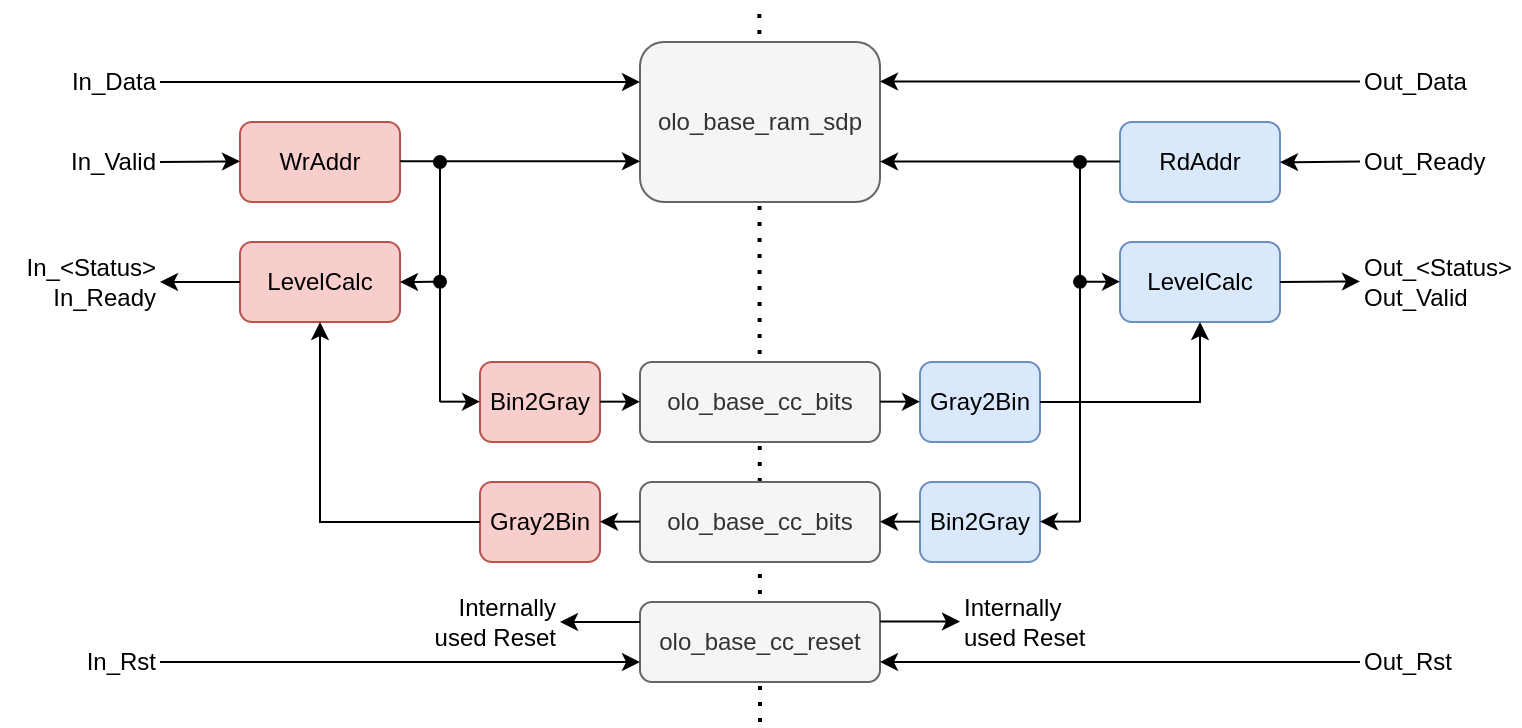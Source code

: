 <mxfile version="24.7.8" pages="2">
  <diagram name="olo_base_fifo_async" id="sQZPAQ0m2a0brsjAJA3f">
    <mxGraphModel dx="1378" dy="843" grid="1" gridSize="10" guides="1" tooltips="1" connect="1" arrows="1" fold="1" page="1" pageScale="1" pageWidth="10000" pageHeight="10000" math="0" shadow="0">
      <root>
        <mxCell id="0" />
        <mxCell id="1" parent="0" />
        <mxCell id="BS4bdiccRaYcMO0Jhtpn-1" value="" style="endArrow=none;dashed=1;html=1;dashPattern=1 3;strokeWidth=2;rounded=0;" parent="1" edge="1">
          <mxGeometry width="50" height="50" relative="1" as="geometry">
            <mxPoint x="700" y="660" as="sourcePoint" />
            <mxPoint x="699.66" y="300" as="targetPoint" />
          </mxGeometry>
        </mxCell>
        <mxCell id="BS4bdiccRaYcMO0Jhtpn-2" value="In_Valid" style="text;html=1;align=right;verticalAlign=middle;whiteSpace=wrap;rounded=0;" parent="1" vertex="1">
          <mxGeometry x="340" y="370" width="60" height="20" as="geometry" />
        </mxCell>
        <mxCell id="BS4bdiccRaYcMO0Jhtpn-3" value="olo_base_ram_sdp" style="rounded=1;whiteSpace=wrap;html=1;fillColor=#f5f5f5;strokeColor=#666666;fontColor=#333333;" parent="1" vertex="1">
          <mxGeometry x="640" y="320" width="120" height="80" as="geometry" />
        </mxCell>
        <mxCell id="BS4bdiccRaYcMO0Jhtpn-4" value="olo_base_cc_bits" style="rounded=1;whiteSpace=wrap;html=1;fillColor=#f5f5f5;strokeColor=#666666;fontColor=#333333;" parent="1" vertex="1">
          <mxGeometry x="640" y="480" width="120" height="40" as="geometry" />
        </mxCell>
        <mxCell id="BS4bdiccRaYcMO0Jhtpn-5" value="olo_base_cc_bits" style="rounded=1;whiteSpace=wrap;html=1;fillColor=#f5f5f5;strokeColor=#666666;fontColor=#333333;" parent="1" vertex="1">
          <mxGeometry x="640" y="540" width="120" height="40" as="geometry" />
        </mxCell>
        <mxCell id="BS4bdiccRaYcMO0Jhtpn-6" value="olo_base_cc_reset" style="rounded=1;whiteSpace=wrap;html=1;fillColor=#f5f5f5;strokeColor=#666666;fontColor=#333333;" parent="1" vertex="1">
          <mxGeometry x="640" y="600" width="120" height="40" as="geometry" />
        </mxCell>
        <mxCell id="BS4bdiccRaYcMO0Jhtpn-7" value="" style="endArrow=classic;html=1;rounded=0;" parent="1" edge="1">
          <mxGeometry width="50" height="50" relative="1" as="geometry">
            <mxPoint x="400" y="630" as="sourcePoint" />
            <mxPoint x="640" y="630" as="targetPoint" />
          </mxGeometry>
        </mxCell>
        <mxCell id="BS4bdiccRaYcMO0Jhtpn-8" value="WrAddr" style="rounded=1;whiteSpace=wrap;html=1;fillColor=#f8cecc;strokeColor=#b85450;fontColor=#000000;" parent="1" vertex="1">
          <mxGeometry x="440" y="360" width="80" height="40" as="geometry" />
        </mxCell>
        <mxCell id="BS4bdiccRaYcMO0Jhtpn-9" value="LevelCalc" style="rounded=1;whiteSpace=wrap;html=1;fillColor=#f8cecc;strokeColor=#b85450;fontColor=#000000;" parent="1" vertex="1">
          <mxGeometry x="440" y="420" width="80" height="40" as="geometry" />
        </mxCell>
        <mxCell id="BS4bdiccRaYcMO0Jhtpn-10" value="Bin2Gray" style="rounded=1;whiteSpace=wrap;html=1;fillColor=#f8cecc;strokeColor=#b85450;fontColor=#000000;" parent="1" vertex="1">
          <mxGeometry x="560" y="480" width="60" height="40" as="geometry" />
        </mxCell>
        <mxCell id="BS4bdiccRaYcMO0Jhtpn-11" value="Gray2Bin" style="rounded=1;whiteSpace=wrap;html=1;fillColor=#f8cecc;strokeColor=#b85450;fontColor=#000000;" parent="1" vertex="1">
          <mxGeometry x="560" y="540" width="60" height="40" as="geometry" />
        </mxCell>
        <mxCell id="BS4bdiccRaYcMO0Jhtpn-12" value="Bin2Gray" style="rounded=1;whiteSpace=wrap;html=1;fillColor=#dae8fc;strokeColor=#6c8ebf;fontColor=#000000;" parent="1" vertex="1">
          <mxGeometry x="780" y="540" width="60" height="40" as="geometry" />
        </mxCell>
        <mxCell id="BS4bdiccRaYcMO0Jhtpn-13" value="Gray2Bin" style="rounded=1;whiteSpace=wrap;html=1;fillColor=#dae8fc;strokeColor=#6c8ebf;fontColor=#000000;" parent="1" vertex="1">
          <mxGeometry x="780" y="480" width="60" height="40" as="geometry" />
        </mxCell>
        <mxCell id="BS4bdiccRaYcMO0Jhtpn-14" value="RdAddr" style="rounded=1;whiteSpace=wrap;html=1;fillColor=#dae8fc;strokeColor=#6c8ebf;fontColor=#000000;" parent="1" vertex="1">
          <mxGeometry x="880" y="360" width="80" height="40" as="geometry" />
        </mxCell>
        <mxCell id="BS4bdiccRaYcMO0Jhtpn-15" value="LevelCalc" style="rounded=1;whiteSpace=wrap;html=1;fillColor=#dae8fc;strokeColor=#6c8ebf;fontColor=#000000;" parent="1" vertex="1">
          <mxGeometry x="880" y="420" width="80" height="40" as="geometry" />
        </mxCell>
        <mxCell id="BS4bdiccRaYcMO0Jhtpn-16" value="" style="endArrow=classic;html=1;rounded=0;" parent="1" edge="1">
          <mxGeometry width="50" height="50" relative="1" as="geometry">
            <mxPoint x="400" y="340" as="sourcePoint" />
            <mxPoint x="640" y="340" as="targetPoint" />
          </mxGeometry>
        </mxCell>
        <mxCell id="BS4bdiccRaYcMO0Jhtpn-17" value="" style="endArrow=classic;html=1;rounded=0;" parent="1" edge="1">
          <mxGeometry width="50" height="50" relative="1" as="geometry">
            <mxPoint x="400" y="380" as="sourcePoint" />
            <mxPoint x="440" y="379.66" as="targetPoint" />
          </mxGeometry>
        </mxCell>
        <mxCell id="BS4bdiccRaYcMO0Jhtpn-18" value="In_Data" style="text;html=1;align=right;verticalAlign=middle;whiteSpace=wrap;rounded=0;" parent="1" vertex="1">
          <mxGeometry x="340" y="330" width="60" height="20" as="geometry" />
        </mxCell>
        <mxCell id="BS4bdiccRaYcMO0Jhtpn-19" value="" style="endArrow=classic;html=1;rounded=0;" parent="1" edge="1">
          <mxGeometry width="50" height="50" relative="1" as="geometry">
            <mxPoint x="440" y="440" as="sourcePoint" />
            <mxPoint x="400" y="440" as="targetPoint" />
          </mxGeometry>
        </mxCell>
        <mxCell id="BS4bdiccRaYcMO0Jhtpn-20" value="In_&amp;lt;Status&amp;gt;&lt;div&gt;In_Ready&lt;/div&gt;" style="text;html=1;align=right;verticalAlign=middle;whiteSpace=wrap;rounded=0;" parent="1" vertex="1">
          <mxGeometry x="320" y="430" width="80" height="20" as="geometry" />
        </mxCell>
        <mxCell id="BS4bdiccRaYcMO0Jhtpn-21" value="" style="endArrow=classic;html=1;rounded=0;" parent="1" edge="1">
          <mxGeometry width="50" height="50" relative="1" as="geometry">
            <mxPoint x="520" y="379.66" as="sourcePoint" />
            <mxPoint x="640" y="379.66" as="targetPoint" />
          </mxGeometry>
        </mxCell>
        <mxCell id="BS4bdiccRaYcMO0Jhtpn-22" value="" style="endArrow=none;html=1;rounded=0;startArrow=oval;startFill=1;" parent="1" edge="1">
          <mxGeometry width="50" height="50" relative="1" as="geometry">
            <mxPoint x="540" y="380" as="sourcePoint" />
            <mxPoint x="540" y="500" as="targetPoint" />
            <Array as="points" />
          </mxGeometry>
        </mxCell>
        <mxCell id="BS4bdiccRaYcMO0Jhtpn-23" value="" style="endArrow=classic;html=1;rounded=0;" parent="1" edge="1">
          <mxGeometry width="50" height="50" relative="1" as="geometry">
            <mxPoint x="540" y="499.83" as="sourcePoint" />
            <mxPoint x="560" y="499.83" as="targetPoint" />
          </mxGeometry>
        </mxCell>
        <mxCell id="BS4bdiccRaYcMO0Jhtpn-24" value="" style="endArrow=classic;html=1;rounded=0;startArrow=oval;startFill=1;entryX=1;entryY=0.5;entryDx=0;entryDy=0;" parent="1" target="BS4bdiccRaYcMO0Jhtpn-9" edge="1">
          <mxGeometry width="50" height="50" relative="1" as="geometry">
            <mxPoint x="540" y="439.9" as="sourcePoint" />
            <mxPoint x="560" y="439.9" as="targetPoint" />
          </mxGeometry>
        </mxCell>
        <mxCell id="BS4bdiccRaYcMO0Jhtpn-25" value="" style="endArrow=classic;html=1;rounded=0;entryX=0.5;entryY=1;entryDx=0;entryDy=0;" parent="1" target="BS4bdiccRaYcMO0Jhtpn-9" edge="1">
          <mxGeometry width="50" height="50" relative="1" as="geometry">
            <mxPoint x="560" y="560" as="sourcePoint" />
            <mxPoint x="610" y="510" as="targetPoint" />
            <Array as="points">
              <mxPoint x="480" y="560" />
            </Array>
          </mxGeometry>
        </mxCell>
        <mxCell id="BS4bdiccRaYcMO0Jhtpn-26" value="Internally used Reset" style="text;html=1;align=right;verticalAlign=middle;whiteSpace=wrap;rounded=0;" parent="1" vertex="1">
          <mxGeometry x="520" y="600" width="80" height="20" as="geometry" />
        </mxCell>
        <mxCell id="BS4bdiccRaYcMO0Jhtpn-27" value="" style="endArrow=classic;html=1;rounded=0;" parent="1" edge="1">
          <mxGeometry width="50" height="50" relative="1" as="geometry">
            <mxPoint x="640" y="610" as="sourcePoint" />
            <mxPoint x="600" y="610" as="targetPoint" />
          </mxGeometry>
        </mxCell>
        <mxCell id="BS4bdiccRaYcMO0Jhtpn-28" value="In_Rst" style="text;html=1;align=right;verticalAlign=middle;whiteSpace=wrap;rounded=0;" parent="1" vertex="1">
          <mxGeometry x="340" y="620" width="60" height="20" as="geometry" />
        </mxCell>
        <mxCell id="BS4bdiccRaYcMO0Jhtpn-29" value="" style="endArrow=none;html=1;rounded=0;startArrow=classic;startFill=1;endFill=0;" parent="1" edge="1">
          <mxGeometry width="50" height="50" relative="1" as="geometry">
            <mxPoint x="760" y="339.71" as="sourcePoint" />
            <mxPoint x="1000" y="339.71" as="targetPoint" />
          </mxGeometry>
        </mxCell>
        <mxCell id="BS4bdiccRaYcMO0Jhtpn-30" value="" style="endArrow=none;html=1;rounded=0;startArrow=classic;startFill=1;endFill=0;" parent="1" edge="1">
          <mxGeometry width="50" height="50" relative="1" as="geometry">
            <mxPoint x="960" y="380.14" as="sourcePoint" />
            <mxPoint x="1000" y="379.8" as="targetPoint" />
          </mxGeometry>
        </mxCell>
        <mxCell id="BS4bdiccRaYcMO0Jhtpn-31" value="" style="endArrow=none;html=1;rounded=0;startArrow=classic;startFill=1;endFill=0;" parent="1" edge="1">
          <mxGeometry width="50" height="50" relative="1" as="geometry">
            <mxPoint x="760" y="379.8" as="sourcePoint" />
            <mxPoint x="880" y="379.8" as="targetPoint" />
          </mxGeometry>
        </mxCell>
        <mxCell id="BS4bdiccRaYcMO0Jhtpn-32" value="" style="endArrow=none;html=1;rounded=0;startArrow=oval;startFill=1;" parent="1" edge="1">
          <mxGeometry width="50" height="50" relative="1" as="geometry">
            <mxPoint x="860" y="380" as="sourcePoint" />
            <mxPoint x="860" y="560" as="targetPoint" />
            <Array as="points" />
          </mxGeometry>
        </mxCell>
        <mxCell id="BS4bdiccRaYcMO0Jhtpn-33" value="" style="endArrow=none;html=1;rounded=0;startArrow=classic;startFill=1;endFill=0;" parent="1" edge="1">
          <mxGeometry width="50" height="50" relative="1" as="geometry">
            <mxPoint x="840" y="559.8" as="sourcePoint" />
            <mxPoint x="860" y="559.8" as="targetPoint" />
          </mxGeometry>
        </mxCell>
        <mxCell id="BS4bdiccRaYcMO0Jhtpn-34" value="" style="endArrow=classic;html=1;rounded=0;" parent="1" edge="1">
          <mxGeometry width="50" height="50" relative="1" as="geometry">
            <mxPoint x="620" y="499.83" as="sourcePoint" />
            <mxPoint x="640" y="499.83" as="targetPoint" />
          </mxGeometry>
        </mxCell>
        <mxCell id="BS4bdiccRaYcMO0Jhtpn-35" value="" style="endArrow=none;html=1;rounded=0;startArrow=classic;startFill=1;endFill=0;" parent="1" edge="1">
          <mxGeometry width="50" height="50" relative="1" as="geometry">
            <mxPoint x="620" y="559.83" as="sourcePoint" />
            <mxPoint x="640" y="559.83" as="targetPoint" />
          </mxGeometry>
        </mxCell>
        <mxCell id="BS4bdiccRaYcMO0Jhtpn-36" value="" style="endArrow=classic;html=1;rounded=0;" parent="1" edge="1">
          <mxGeometry width="50" height="50" relative="1" as="geometry">
            <mxPoint x="760" y="499.83" as="sourcePoint" />
            <mxPoint x="780" y="499.83" as="targetPoint" />
          </mxGeometry>
        </mxCell>
        <mxCell id="BS4bdiccRaYcMO0Jhtpn-37" value="" style="endArrow=classic;html=1;rounded=0;exitX=1;exitY=0.5;exitDx=0;exitDy=0;entryX=0.5;entryY=1;entryDx=0;entryDy=0;" parent="1" source="BS4bdiccRaYcMO0Jhtpn-13" target="BS4bdiccRaYcMO0Jhtpn-15" edge="1">
          <mxGeometry width="50" height="50" relative="1" as="geometry">
            <mxPoint x="870" y="570" as="sourcePoint" />
            <mxPoint x="920" y="520" as="targetPoint" />
            <Array as="points">
              <mxPoint x="920" y="500" />
            </Array>
          </mxGeometry>
        </mxCell>
        <mxCell id="BS4bdiccRaYcMO0Jhtpn-38" value="" style="endArrow=none;html=1;rounded=0;startArrow=classic;startFill=1;endFill=0;" parent="1" edge="1">
          <mxGeometry width="50" height="50" relative="1" as="geometry">
            <mxPoint x="760" y="559.83" as="sourcePoint" />
            <mxPoint x="780" y="559.83" as="targetPoint" />
          </mxGeometry>
        </mxCell>
        <mxCell id="BS4bdiccRaYcMO0Jhtpn-39" value="" style="endArrow=oval;html=1;rounded=0;startArrow=classic;startFill=1;entryX=1;entryY=0.5;entryDx=0;entryDy=0;endFill=1;" parent="1" edge="1">
          <mxGeometry width="50" height="50" relative="1" as="geometry">
            <mxPoint x="880" y="439.83" as="sourcePoint" />
            <mxPoint x="860" y="439.93" as="targetPoint" />
          </mxGeometry>
        </mxCell>
        <mxCell id="BS4bdiccRaYcMO0Jhtpn-40" value="" style="endArrow=none;html=1;rounded=0;startArrow=classic;startFill=1;endFill=0;" parent="1" edge="1">
          <mxGeometry width="50" height="50" relative="1" as="geometry">
            <mxPoint x="800" y="609.76" as="sourcePoint" />
            <mxPoint x="760" y="609.76" as="targetPoint" />
          </mxGeometry>
        </mxCell>
        <mxCell id="BS4bdiccRaYcMO0Jhtpn-41" value="" style="endArrow=none;html=1;rounded=0;startArrow=classic;startFill=1;endFill=0;" parent="1" edge="1">
          <mxGeometry width="50" height="50" relative="1" as="geometry">
            <mxPoint x="760" y="630" as="sourcePoint" />
            <mxPoint x="1000" y="630" as="targetPoint" />
          </mxGeometry>
        </mxCell>
        <mxCell id="BS4bdiccRaYcMO0Jhtpn-42" value="Out_Data" style="text;html=1;align=left;verticalAlign=middle;whiteSpace=wrap;rounded=0;" parent="1" vertex="1">
          <mxGeometry x="1000" y="330" width="60" height="20" as="geometry" />
        </mxCell>
        <mxCell id="BS4bdiccRaYcMO0Jhtpn-43" value="Out_Ready" style="text;html=1;align=left;verticalAlign=middle;whiteSpace=wrap;rounded=0;" parent="1" vertex="1">
          <mxGeometry x="1000" y="370" width="60" height="20" as="geometry" />
        </mxCell>
        <mxCell id="BS4bdiccRaYcMO0Jhtpn-44" value="Out_&amp;lt;Status&amp;gt;&lt;div&gt;Out_Valid&lt;/div&gt;" style="text;html=1;align=left;verticalAlign=middle;whiteSpace=wrap;rounded=0;" parent="1" vertex="1">
          <mxGeometry x="1000" y="430" width="80" height="20" as="geometry" />
        </mxCell>
        <mxCell id="BS4bdiccRaYcMO0Jhtpn-45" value="" style="endArrow=classic;html=1;rounded=0;" parent="1" edge="1">
          <mxGeometry width="50" height="50" relative="1" as="geometry">
            <mxPoint x="960" y="440.05" as="sourcePoint" />
            <mxPoint x="1000" y="439.71" as="targetPoint" />
          </mxGeometry>
        </mxCell>
        <mxCell id="BS4bdiccRaYcMO0Jhtpn-46" value="Internally used Reset" style="text;html=1;align=left;verticalAlign=middle;whiteSpace=wrap;rounded=0;" parent="1" vertex="1">
          <mxGeometry x="800" y="600" width="80" height="20" as="geometry" />
        </mxCell>
        <mxCell id="BS4bdiccRaYcMO0Jhtpn-47" value="Out_Rst" style="text;html=1;align=left;verticalAlign=middle;whiteSpace=wrap;rounded=0;" parent="1" vertex="1">
          <mxGeometry x="1000" y="620" width="60" height="20" as="geometry" />
        </mxCell>
      </root>
    </mxGraphModel>
  </diagram>
  <diagram id="PyqZD5Z2XdCnUHljpjs6" name="olo_base_fifo_packet">
    <mxGraphModel dx="950" dy="581" grid="1" gridSize="10" guides="1" tooltips="1" connect="1" arrows="1" fold="1" page="1" pageScale="1" pageWidth="10000" pageHeight="10000" math="0" shadow="0">
      <root>
        <mxCell id="0" />
        <mxCell id="1" parent="0" />
        <mxCell id="F5vOagqLHA-dOjMPw0xj-2" value="olo_base_ram_sdp" style="rounded=1;whiteSpace=wrap;html=1;fillColor=#f5f5f5;strokeColor=#666666;fontColor=#333333;" parent="1" vertex="1">
          <mxGeometry x="640" y="320" width="120" height="80" as="geometry" />
        </mxCell>
        <mxCell id="F5vOagqLHA-dOjMPw0xj-3" value="olo_base_fifo_sync" style="rounded=1;whiteSpace=wrap;html=1;fillColor=#f5f5f5;strokeColor=#666666;fontColor=#333333;" parent="1" vertex="1">
          <mxGeometry x="640" y="440" width="120" height="80" as="geometry" />
        </mxCell>
        <mxCell id="jOOrr3ZufF-Pz1Ryg8bv-1" value="Write Logic" style="rounded=1;whiteSpace=wrap;html=1;fillColor=#dae8fc;strokeColor=#6c8ebf;fontColor=#000000;" parent="1" vertex="1">
          <mxGeometry x="520" y="320" width="80" height="200" as="geometry" />
        </mxCell>
        <mxCell id="AyoQc0P7ZYidrpOgGLLz-1" value="" style="endArrow=classic;html=1;rounded=0;" parent="1" edge="1">
          <mxGeometry width="50" height="50" relative="1" as="geometry">
            <mxPoint x="600" y="340" as="sourcePoint" />
            <mxPoint x="640" y="340" as="targetPoint" />
          </mxGeometry>
        </mxCell>
        <mxCell id="AyoQc0P7ZYidrpOgGLLz-2" value="" style="endArrow=classic;html=1;rounded=0;" parent="1" edge="1">
          <mxGeometry width="50" height="50" relative="1" as="geometry">
            <mxPoint x="600" y="359.71" as="sourcePoint" />
            <mxPoint x="640" y="359.71" as="targetPoint" />
          </mxGeometry>
        </mxCell>
        <mxCell id="AyoQc0P7ZYidrpOgGLLz-4" value="" style="endArrow=classic;html=1;rounded=0;" parent="1" edge="1">
          <mxGeometry width="50" height="50" relative="1" as="geometry">
            <mxPoint x="600" y="380" as="sourcePoint" />
            <mxPoint x="640" y="380" as="targetPoint" />
          </mxGeometry>
        </mxCell>
        <mxCell id="AyoQc0P7ZYidrpOgGLLz-5" value="" style="endArrow=classic;html=1;rounded=0;" parent="1" edge="1">
          <mxGeometry width="50" height="50" relative="1" as="geometry">
            <mxPoint x="600" y="460" as="sourcePoint" />
            <mxPoint x="640" y="460" as="targetPoint" />
          </mxGeometry>
        </mxCell>
        <mxCell id="AyoQc0P7ZYidrpOgGLLz-6" value="" style="endArrow=classic;html=1;rounded=0;" parent="1" edge="1">
          <mxGeometry width="50" height="50" relative="1" as="geometry">
            <mxPoint x="600" y="479.71" as="sourcePoint" />
            <mxPoint x="640" y="479.71" as="targetPoint" />
          </mxGeometry>
        </mxCell>
        <mxCell id="AyoQc0P7ZYidrpOgGLLz-7" value="" style="endArrow=none;html=1;rounded=0;startArrow=classic;startFill=1;endFill=0;" parent="1" edge="1">
          <mxGeometry width="50" height="50" relative="1" as="geometry">
            <mxPoint x="600" y="500" as="sourcePoint" />
            <mxPoint x="640" y="500" as="targetPoint" />
          </mxGeometry>
        </mxCell>
        <mxCell id="AyoQc0P7ZYidrpOgGLLz-8" value="" style="endArrow=classic;html=1;rounded=0;" parent="1" edge="1">
          <mxGeometry width="50" height="50" relative="1" as="geometry">
            <mxPoint x="480" y="340" as="sourcePoint" />
            <mxPoint x="520" y="340" as="targetPoint" />
          </mxGeometry>
        </mxCell>
        <mxCell id="AyoQc0P7ZYidrpOgGLLz-10" value="" style="endArrow=none;html=1;rounded=0;startArrow=classic;startFill=1;endFill=0;" parent="1" edge="1">
          <mxGeometry width="50" height="50" relative="1" as="geometry">
            <mxPoint x="480" y="359.71" as="sourcePoint" />
            <mxPoint x="520" y="359.71" as="targetPoint" />
          </mxGeometry>
        </mxCell>
        <mxCell id="AyoQc0P7ZYidrpOgGLLz-11" value="" style="endArrow=classic;html=1;rounded=0;" parent="1" edge="1">
          <mxGeometry width="50" height="50" relative="1" as="geometry">
            <mxPoint x="480" y="379.72" as="sourcePoint" />
            <mxPoint x="520" y="379.72" as="targetPoint" />
          </mxGeometry>
        </mxCell>
        <mxCell id="AyoQc0P7ZYidrpOgGLLz-12" value="" style="endArrow=classic;html=1;rounded=0;" parent="1" edge="1">
          <mxGeometry width="50" height="50" relative="1" as="geometry">
            <mxPoint x="480" y="399.43" as="sourcePoint" />
            <mxPoint x="520" y="399.43" as="targetPoint" />
          </mxGeometry>
        </mxCell>
        <mxCell id="AyoQc0P7ZYidrpOgGLLz-13" value="" style="endArrow=classic;html=1;rounded=0;" parent="1" edge="1">
          <mxGeometry width="50" height="50" relative="1" as="geometry">
            <mxPoint x="480" y="419.71" as="sourcePoint" />
            <mxPoint x="520" y="419.71" as="targetPoint" />
          </mxGeometry>
        </mxCell>
        <mxCell id="AyoQc0P7ZYidrpOgGLLz-14" value="" style="endArrow=none;html=1;rounded=0;startArrow=classic;startFill=1;endFill=0;" parent="1" edge="1">
          <mxGeometry width="50" height="50" relative="1" as="geometry">
            <mxPoint x="480" y="440.0" as="sourcePoint" />
            <mxPoint x="520" y="440.0" as="targetPoint" />
          </mxGeometry>
        </mxCell>
        <mxCell id="XB2kDK7Em9MVJgvO01X1-1" value="In_Valid" style="text;html=1;align=right;verticalAlign=middle;whiteSpace=wrap;rounded=0;" parent="1" vertex="1">
          <mxGeometry x="420" y="330" width="60" height="20" as="geometry" />
        </mxCell>
        <mxCell id="XB2kDK7Em9MVJgvO01X1-2" value="In_Data" style="text;html=1;align=right;verticalAlign=middle;whiteSpace=wrap;rounded=0;" parent="1" vertex="1">
          <mxGeometry x="420" y="370" width="60" height="20" as="geometry" />
        </mxCell>
        <mxCell id="XB2kDK7Em9MVJgvO01X1-3" value="In_Ready" style="text;html=1;align=right;verticalAlign=middle;whiteSpace=wrap;rounded=0;" parent="1" vertex="1">
          <mxGeometry x="420" y="350" width="60" height="20" as="geometry" />
        </mxCell>
        <mxCell id="XB2kDK7Em9MVJgvO01X1-4" value="In_Last" style="text;html=1;align=right;verticalAlign=middle;whiteSpace=wrap;rounded=0;" parent="1" vertex="1">
          <mxGeometry x="420" y="390" width="60" height="20" as="geometry" />
        </mxCell>
        <mxCell id="XB2kDK7Em9MVJgvO01X1-5" value="In_Drop" style="text;html=1;align=right;verticalAlign=middle;whiteSpace=wrap;rounded=0;" parent="1" vertex="1">
          <mxGeometry x="420" y="410" width="60" height="20" as="geometry" />
        </mxCell>
        <mxCell id="XB2kDK7Em9MVJgvO01X1-6" value="In_IsDropped" style="text;html=1;align=right;verticalAlign=middle;whiteSpace=wrap;rounded=0;" parent="1" vertex="1">
          <mxGeometry x="400" y="430" width="80" height="20" as="geometry" />
        </mxCell>
        <mxCell id="XB2kDK7Em9MVJgvO01X1-7" value="Status Logic" style="rounded=1;whiteSpace=wrap;html=1;fillColor=#dae8fc;strokeColor=#6c8ebf;fontColor=#000000;" parent="1" vertex="1">
          <mxGeometry x="520" y="560" width="360" height="50" as="geometry" />
        </mxCell>
        <mxCell id="XB2kDK7Em9MVJgvO01X1-8" value="Read Logic" style="rounded=1;whiteSpace=wrap;html=1;fillColor=#dae8fc;strokeColor=#6c8ebf;fontColor=#000000;" parent="1" vertex="1">
          <mxGeometry x="800" y="320" width="80" height="200" as="geometry" />
        </mxCell>
        <mxCell id="jPYOlk8hpxo0lnmwMK-A-1" value="WrEn" style="text;html=1;align=center;verticalAlign=middle;whiteSpace=wrap;rounded=0;fontSize=8;" vertex="1" parent="1">
          <mxGeometry x="590" y="330" width="60" height="10" as="geometry" />
        </mxCell>
        <mxCell id="jPYOlk8hpxo0lnmwMK-A-2" value="Addr" style="text;html=1;align=center;verticalAlign=middle;whiteSpace=wrap;rounded=0;fontSize=8;" vertex="1" parent="1">
          <mxGeometry x="590" y="350" width="60" height="10" as="geometry" />
        </mxCell>
        <mxCell id="jPYOlk8hpxo0lnmwMK-A-3" value="Data" style="text;html=1;align=center;verticalAlign=middle;whiteSpace=wrap;rounded=0;fontSize=8;" vertex="1" parent="1">
          <mxGeometry x="590" y="370" width="60" height="10" as="geometry" />
        </mxCell>
        <mxCell id="jPYOlk8hpxo0lnmwMK-A-4" value="Valid" style="text;html=1;align=center;verticalAlign=middle;whiteSpace=wrap;rounded=0;fontSize=8;" vertex="1" parent="1">
          <mxGeometry x="590" y="450" width="60" height="10" as="geometry" />
        </mxCell>
        <mxCell id="jPYOlk8hpxo0lnmwMK-A-5" value="EndAddr" style="text;html=1;align=center;verticalAlign=middle;whiteSpace=wrap;rounded=0;fontSize=8;" vertex="1" parent="1">
          <mxGeometry x="590" y="470" width="60" height="10" as="geometry" />
        </mxCell>
        <mxCell id="jPYOlk8hpxo0lnmwMK-A-6" value="Ready" style="text;html=1;align=center;verticalAlign=middle;whiteSpace=wrap;rounded=0;fontSize=8;" vertex="1" parent="1">
          <mxGeometry x="590" y="490" width="60" height="10" as="geometry" />
        </mxCell>
        <mxCell id="jPYOlk8hpxo0lnmwMK-A-7" value="" style="endArrow=classic;html=1;rounded=0;" edge="1" parent="1">
          <mxGeometry width="50" height="50" relative="1" as="geometry">
            <mxPoint x="760" y="459.52" as="sourcePoint" />
            <mxPoint x="800" y="459.52" as="targetPoint" />
          </mxGeometry>
        </mxCell>
        <mxCell id="jPYOlk8hpxo0lnmwMK-A-8" value="" style="endArrow=classic;html=1;rounded=0;" edge="1" parent="1">
          <mxGeometry width="50" height="50" relative="1" as="geometry">
            <mxPoint x="760" y="479.23" as="sourcePoint" />
            <mxPoint x="800" y="479.23" as="targetPoint" />
          </mxGeometry>
        </mxCell>
        <mxCell id="jPYOlk8hpxo0lnmwMK-A-9" value="" style="endArrow=none;html=1;rounded=0;startArrow=classic;startFill=1;endFill=0;" edge="1" parent="1">
          <mxGeometry width="50" height="50" relative="1" as="geometry">
            <mxPoint x="760" y="499.52" as="sourcePoint" />
            <mxPoint x="800" y="499.52" as="targetPoint" />
          </mxGeometry>
        </mxCell>
        <mxCell id="jPYOlk8hpxo0lnmwMK-A-10" value="Valid" style="text;html=1;align=center;verticalAlign=middle;whiteSpace=wrap;rounded=0;fontSize=8;" vertex="1" parent="1">
          <mxGeometry x="750" y="449.52" width="60" height="10" as="geometry" />
        </mxCell>
        <mxCell id="jPYOlk8hpxo0lnmwMK-A-11" value="EndAddr" style="text;html=1;align=center;verticalAlign=middle;whiteSpace=wrap;rounded=0;fontSize=8;" vertex="1" parent="1">
          <mxGeometry x="750" y="469.52" width="60" height="10" as="geometry" />
        </mxCell>
        <mxCell id="jPYOlk8hpxo0lnmwMK-A-12" value="Ready" style="text;html=1;align=center;verticalAlign=middle;whiteSpace=wrap;rounded=0;fontSize=8;" vertex="1" parent="1">
          <mxGeometry x="750" y="489.52" width="60" height="10" as="geometry" />
        </mxCell>
        <mxCell id="jPYOlk8hpxo0lnmwMK-A-13" value="" style="endArrow=none;html=1;rounded=0;startArrow=classic;startFill=1;endFill=0;" edge="1" parent="1">
          <mxGeometry width="50" height="50" relative="1" as="geometry">
            <mxPoint x="760" y="360.0" as="sourcePoint" />
            <mxPoint x="800" y="360.0" as="targetPoint" />
          </mxGeometry>
        </mxCell>
        <mxCell id="jPYOlk8hpxo0lnmwMK-A-14" value="" style="endArrow=classic;html=1;rounded=0;" edge="1" parent="1">
          <mxGeometry width="50" height="50" relative="1" as="geometry">
            <mxPoint x="760" y="379.52" as="sourcePoint" />
            <mxPoint x="800" y="379.52" as="targetPoint" />
          </mxGeometry>
        </mxCell>
        <mxCell id="jPYOlk8hpxo0lnmwMK-A-15" value="Data" style="text;html=1;align=center;verticalAlign=middle;whiteSpace=wrap;rounded=0;fontSize=8;" vertex="1" parent="1">
          <mxGeometry x="750" y="369.52" width="60" height="10" as="geometry" />
        </mxCell>
        <mxCell id="jPYOlk8hpxo0lnmwMK-A-16" value="Addr" style="text;html=1;align=center;verticalAlign=middle;whiteSpace=wrap;rounded=0;fontSize=8;" vertex="1" parent="1">
          <mxGeometry x="750" y="350" width="60" height="10" as="geometry" />
        </mxCell>
        <mxCell id="jPYOlk8hpxo0lnmwMK-A-17" value="" style="endArrow=classic;html=1;rounded=0;" edge="1" parent="1">
          <mxGeometry width="50" height="50" relative="1" as="geometry">
            <mxPoint x="880" y="340" as="sourcePoint" />
            <mxPoint x="920" y="340" as="targetPoint" />
          </mxGeometry>
        </mxCell>
        <mxCell id="jPYOlk8hpxo0lnmwMK-A-18" value="" style="endArrow=none;html=1;rounded=0;startArrow=classic;startFill=1;endFill=0;" edge="1" parent="1">
          <mxGeometry width="50" height="50" relative="1" as="geometry">
            <mxPoint x="880" y="359.71" as="sourcePoint" />
            <mxPoint x="920" y="359.71" as="targetPoint" />
          </mxGeometry>
        </mxCell>
        <mxCell id="jPYOlk8hpxo0lnmwMK-A-19" value="" style="endArrow=classic;html=1;rounded=0;" edge="1" parent="1">
          <mxGeometry width="50" height="50" relative="1" as="geometry">
            <mxPoint x="880" y="379.72" as="sourcePoint" />
            <mxPoint x="920" y="379.72" as="targetPoint" />
          </mxGeometry>
        </mxCell>
        <mxCell id="jPYOlk8hpxo0lnmwMK-A-20" value="" style="endArrow=classic;html=1;rounded=0;" edge="1" parent="1">
          <mxGeometry width="50" height="50" relative="1" as="geometry">
            <mxPoint x="880" y="419.43" as="sourcePoint" />
            <mxPoint x="920" y="419.43" as="targetPoint" />
          </mxGeometry>
        </mxCell>
        <mxCell id="jPYOlk8hpxo0lnmwMK-A-21" value="" style="endArrow=none;html=1;rounded=0;startArrow=classic;startFill=1;endFill=0;" edge="1" parent="1">
          <mxGeometry width="50" height="50" relative="1" as="geometry">
            <mxPoint x="880" y="439.71" as="sourcePoint" />
            <mxPoint x="920" y="439.71" as="targetPoint" />
          </mxGeometry>
        </mxCell>
        <mxCell id="jPYOlk8hpxo0lnmwMK-A-22" value="" style="endArrow=none;html=1;rounded=0;startArrow=classic;startFill=1;endFill=0;" edge="1" parent="1">
          <mxGeometry width="50" height="50" relative="1" as="geometry">
            <mxPoint x="880" y="460.0" as="sourcePoint" />
            <mxPoint x="920" y="460.0" as="targetPoint" />
          </mxGeometry>
        </mxCell>
        <mxCell id="ipL7CilwC6n-iPPDAdNk-1" value="Out_Valid" style="text;html=1;align=left;verticalAlign=middle;whiteSpace=wrap;rounded=0;" vertex="1" parent="1">
          <mxGeometry x="920" y="330" width="60" height="20" as="geometry" />
        </mxCell>
        <mxCell id="ipL7CilwC6n-iPPDAdNk-2" value="Out_Last" style="text;html=1;align=left;verticalAlign=middle;whiteSpace=wrap;rounded=0;" vertex="1" parent="1">
          <mxGeometry x="920" y="410" width="60" height="20" as="geometry" />
        </mxCell>
        <mxCell id="ipL7CilwC6n-iPPDAdNk-3" value="Out_Ready" style="text;html=1;align=left;verticalAlign=middle;whiteSpace=wrap;rounded=0;" vertex="1" parent="1">
          <mxGeometry x="920" y="350" width="60" height="20" as="geometry" />
        </mxCell>
        <mxCell id="ipL7CilwC6n-iPPDAdNk-4" value="Out_Data" style="text;html=1;align=left;verticalAlign=middle;whiteSpace=wrap;rounded=0;" vertex="1" parent="1">
          <mxGeometry x="920" y="370" width="60" height="20" as="geometry" />
        </mxCell>
        <mxCell id="ipL7CilwC6n-iPPDAdNk-5" value="Out_Next" style="text;html=1;align=left;verticalAlign=middle;whiteSpace=wrap;rounded=0;" vertex="1" parent="1">
          <mxGeometry x="920" y="430" width="60" height="20" as="geometry" />
        </mxCell>
        <mxCell id="ipL7CilwC6n-iPPDAdNk-6" value="Out_Repeat" style="text;html=1;align=left;verticalAlign=middle;whiteSpace=wrap;rounded=0;" vertex="1" parent="1">
          <mxGeometry x="920" y="450" width="60" height="20" as="geometry" />
        </mxCell>
        <mxCell id="ipL7CilwC6n-iPPDAdNk-7" value="" style="endArrow=classic;html=1;rounded=0;" edge="1" parent="1">
          <mxGeometry width="50" height="50" relative="1" as="geometry">
            <mxPoint x="880" y="399.43" as="sourcePoint" />
            <mxPoint x="920" y="399.43" as="targetPoint" />
          </mxGeometry>
        </mxCell>
        <mxCell id="ipL7CilwC6n-iPPDAdNk-8" value="Out_Size" style="text;html=1;align=left;verticalAlign=middle;whiteSpace=wrap;rounded=0;" vertex="1" parent="1">
          <mxGeometry x="920" y="390" width="60" height="20" as="geometry" />
        </mxCell>
        <mxCell id="ipL7CilwC6n-iPPDAdNk-9" value="" style="endArrow=none;html=1;rounded=0;startArrow=classic;startFill=1;endFill=0;entryX=0.5;entryY=1;entryDx=0;entryDy=0;" edge="1" parent="1" target="XB2kDK7Em9MVJgvO01X1-8">
          <mxGeometry width="50" height="50" relative="1" as="geometry">
            <mxPoint x="840" y="560" as="sourcePoint" />
            <mxPoint x="880" y="560" as="targetPoint" />
          </mxGeometry>
        </mxCell>
        <mxCell id="ipL7CilwC6n-iPPDAdNk-10" value="" style="endArrow=none;html=1;rounded=0;startArrow=classic;startFill=1;endFill=0;entryX=0.5;entryY=1;entryDx=0;entryDy=0;" edge="1" parent="1">
          <mxGeometry width="50" height="50" relative="1" as="geometry">
            <mxPoint x="559.76" y="560" as="sourcePoint" />
            <mxPoint x="559.76" y="520" as="targetPoint" />
          </mxGeometry>
        </mxCell>
        <mxCell id="ipL7CilwC6n-iPPDAdNk-11" value="" style="endArrow=none;html=1;rounded=0;startArrow=classic;startFill=1;endFill=0;entryX=0.5;entryY=1;entryDx=0;entryDy=0;" edge="1" parent="1">
          <mxGeometry width="50" height="50" relative="1" as="geometry">
            <mxPoint x="759.52" y="650" as="sourcePoint" />
            <mxPoint x="759.52" y="610" as="targetPoint" />
          </mxGeometry>
        </mxCell>
        <mxCell id="ipL7CilwC6n-iPPDAdNk-12" value="" style="endArrow=none;html=1;rounded=0;startArrow=classic;startFill=1;endFill=0;entryX=0.5;entryY=1;entryDx=0;entryDy=0;" edge="1" parent="1">
          <mxGeometry width="50" height="50" relative="1" as="geometry">
            <mxPoint x="639.52" y="650" as="sourcePoint" />
            <mxPoint x="639.52" y="610" as="targetPoint" />
          </mxGeometry>
        </mxCell>
        <mxCell id="ipL7CilwC6n-iPPDAdNk-13" value="PacketLevel" style="text;html=1;align=left;verticalAlign=middle;whiteSpace=wrap;rounded=0;" vertex="1" parent="1">
          <mxGeometry x="610" y="650" width="60" height="20" as="geometry" />
        </mxCell>
        <mxCell id="ipL7CilwC6n-iPPDAdNk-14" value="FreeWords" style="text;html=1;align=left;verticalAlign=middle;whiteSpace=wrap;rounded=0;" vertex="1" parent="1">
          <mxGeometry x="730" y="650" width="60" height="20" as="geometry" />
        </mxCell>
      </root>
    </mxGraphModel>
  </diagram>
</mxfile>
